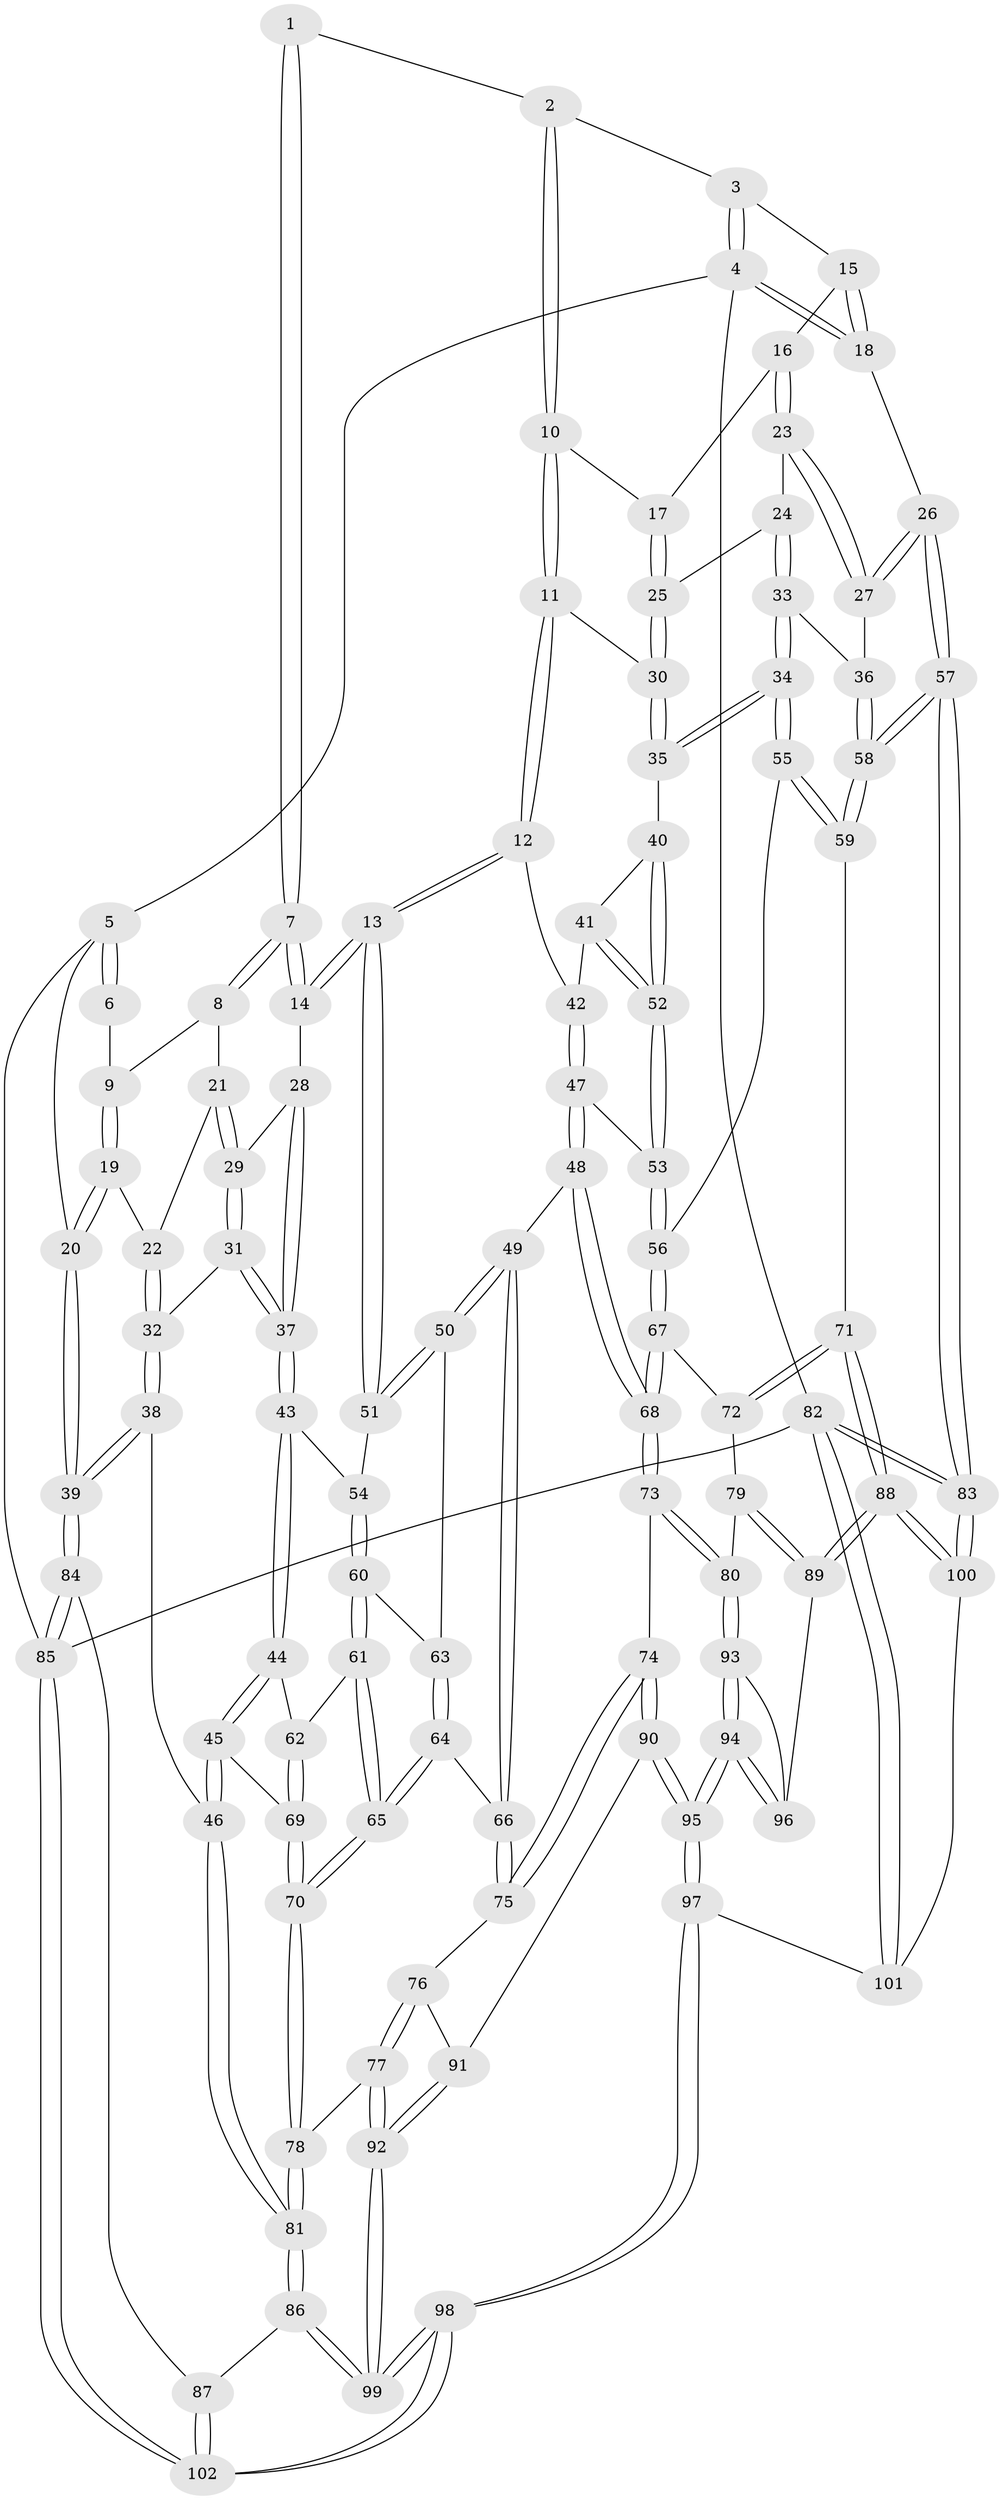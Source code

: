 // Generated by graph-tools (version 1.1) at 2025/11/02/21/25 10:11:12]
// undirected, 102 vertices, 252 edges
graph export_dot {
graph [start="1"]
  node [color=gray90,style=filled];
  1 [pos="+0.25351729026271114+0"];
  2 [pos="+0.694029477447579+0"];
  3 [pos="+0.9910283919844052+0"];
  4 [pos="+1+0"];
  5 [pos="+0+0"];
  6 [pos="+0+0"];
  7 [pos="+0.27910784295642743+0.1474986908541973"];
  8 [pos="+0.19385198311372223+0.15316447313086992"];
  9 [pos="+0.16018875403855518+0.13552272800764475"];
  10 [pos="+0.6575572964763096+0"];
  11 [pos="+0.6243770425955221+0.05760016127018352"];
  12 [pos="+0.5489381960659562+0.1459720878538756"];
  13 [pos="+0.44403920001896563+0.2192705468246033"];
  14 [pos="+0.41288200934785596+0.20826149485155693"];
  15 [pos="+0.9517098816989491+0.2023459864160844"];
  16 [pos="+0.9137692712120815+0.22471577391791145"];
  17 [pos="+0.8927690979773298+0.21115901068650575"];
  18 [pos="+1+0.27253931021132066"];
  19 [pos="+0+0.22126234697954794"];
  20 [pos="+0+0.26538325001030527"];
  21 [pos="+0.1758130918497542+0.19972288651071032"];
  22 [pos="+0.10999906869398594+0.26496545713135466"];
  23 [pos="+0.9160888673362081+0.27629897039599355"];
  24 [pos="+0.874281412732781+0.2859226117805717"];
  25 [pos="+0.8160929494602565+0.2792245049377258"];
  26 [pos="+1+0.4136382232240264"];
  27 [pos="+0.9610577959113412+0.3385969277470746"];
  28 [pos="+0.19763457537293486+0.3154626454816719"];
  29 [pos="+0.1782845760847799+0.26710159092841956"];
  30 [pos="+0.7792700722416256+0.28304241899780236"];
  31 [pos="+0.12447433309190904+0.3278078739813967"];
  32 [pos="+0.10271400480493957+0.3206972033770353"];
  33 [pos="+0.8356735604577513+0.3927597641040787"];
  34 [pos="+0.8317879295058404+0.3943665483317558"];
  35 [pos="+0.7881895030996664+0.35808399488165094"];
  36 [pos="+0.8501675926811906+0.389020203872171"];
  37 [pos="+0.1887022768812205+0.3781581292482103"];
  38 [pos="+0+0.4370755146066143"];
  39 [pos="+0+0.4339911508442003"];
  40 [pos="+0.7648916252090131+0.36732009982206293"];
  41 [pos="+0.6794397300986036+0.34041536370477515"];
  42 [pos="+0.6397166096674755+0.3190955708625035"];
  43 [pos="+0.19308776861700389+0.38838665400954536"];
  44 [pos="+0.11244848481319927+0.44828923259758724"];
  45 [pos="+0.03724048938092521+0.4569572422475996"];
  46 [pos="+0+0.4535308764210011"];
  47 [pos="+0.6555544049197799+0.45303913790284167"];
  48 [pos="+0.5557365370189314+0.4957437677462553"];
  49 [pos="+0.48851989661499756+0.4525248389522631"];
  50 [pos="+0.4486383871272022+0.37900485894390884"];
  51 [pos="+0.4314457642607166+0.287216395295184"];
  52 [pos="+0.7145695978466827+0.4123304698153174"];
  53 [pos="+0.6790597381253693+0.4560659374024853"];
  54 [pos="+0.23400935804007744+0.40061128373583277"];
  55 [pos="+0.8269693644337958+0.4839274414989939"];
  56 [pos="+0.7579843419813955+0.5202048163057608"];
  57 [pos="+1+0.5781656005448722"];
  58 [pos="+1+0.5803557302458348"];
  59 [pos="+1+0.5993969537129846"];
  60 [pos="+0.2466539822607067+0.45444385176731195"];
  61 [pos="+0.2424518336319422+0.47496177583811894"];
  62 [pos="+0.16513346826092745+0.5027406315056203"];
  63 [pos="+0.33966265996809314+0.4764209626375817"];
  64 [pos="+0.31568307092393016+0.5572494756615058"];
  65 [pos="+0.2671434884255904+0.5779901624028047"];
  66 [pos="+0.40577910109181364+0.5757880786596322"];
  67 [pos="+0.7551296143148449+0.532277410476429"];
  68 [pos="+0.5862120980402739+0.612528827561486"];
  69 [pos="+0.17986581030066626+0.5929049609728235"];
  70 [pos="+0.20554197326020143+0.6624867733372085"];
  71 [pos="+0.8795935874321597+0.6953698799581874"];
  72 [pos="+0.7663356699703421+0.5969301084580049"];
  73 [pos="+0.584155163848045+0.6531111367731586"];
  74 [pos="+0.45922523354904415+0.683368490759033"];
  75 [pos="+0.4140461002571168+0.6085342727127376"];
  76 [pos="+0.2708211339209921+0.6764337028270009"];
  77 [pos="+0.2069347395786216+0.665845212370138"];
  78 [pos="+0.20501116486884158+0.664286729687301"];
  79 [pos="+0.675051058804171+0.6715878703628205"];
  80 [pos="+0.5950350299782423+0.6648822090478892"];
  81 [pos="+0.1520201709688151+0.680223477827543"];
  82 [pos="+1+1"];
  83 [pos="+1+1"];
  84 [pos="+0+0.934062560892316"];
  85 [pos="+0+1"];
  86 [pos="+0.0548486615930494+0.792120228154242"];
  87 [pos="+0.05140947225945371+0.7938211814216287"];
  88 [pos="+0.8269782786951068+0.7791879194787938"];
  89 [pos="+0.8034993856723185+0.7736033103935059"];
  90 [pos="+0.44354821411156253+0.7056436153034057"];
  91 [pos="+0.3766373668838182+0.7170158492768476"];
  92 [pos="+0.3046413631235936+0.8964540245423348"];
  93 [pos="+0.5986091696725946+0.7096801818932823"];
  94 [pos="+0.5000284685579761+1"];
  95 [pos="+0.49483997901339005+1"];
  96 [pos="+0.6898156579949429+0.8004257251469474"];
  97 [pos="+0.48592579888942256+1"];
  98 [pos="+0.3962107374585225+1"];
  99 [pos="+0.31415522792749906+0.9534024309730602"];
  100 [pos="+0.8409586096995834+0.8468622997022746"];
  101 [pos="+0.5755550852989375+1"];
  102 [pos="+0.278784965375864+1"];
  1 -- 2;
  1 -- 7;
  1 -- 7;
  2 -- 3;
  2 -- 10;
  2 -- 10;
  3 -- 4;
  3 -- 4;
  3 -- 15;
  4 -- 5;
  4 -- 18;
  4 -- 18;
  4 -- 82;
  5 -- 6;
  5 -- 6;
  5 -- 20;
  5 -- 85;
  6 -- 9;
  7 -- 8;
  7 -- 8;
  7 -- 14;
  7 -- 14;
  8 -- 9;
  8 -- 21;
  9 -- 19;
  9 -- 19;
  10 -- 11;
  10 -- 11;
  10 -- 17;
  11 -- 12;
  11 -- 12;
  11 -- 30;
  12 -- 13;
  12 -- 13;
  12 -- 42;
  13 -- 14;
  13 -- 14;
  13 -- 51;
  13 -- 51;
  14 -- 28;
  15 -- 16;
  15 -- 18;
  15 -- 18;
  16 -- 17;
  16 -- 23;
  16 -- 23;
  17 -- 25;
  17 -- 25;
  18 -- 26;
  19 -- 20;
  19 -- 20;
  19 -- 22;
  20 -- 39;
  20 -- 39;
  21 -- 22;
  21 -- 29;
  21 -- 29;
  22 -- 32;
  22 -- 32;
  23 -- 24;
  23 -- 27;
  23 -- 27;
  24 -- 25;
  24 -- 33;
  24 -- 33;
  25 -- 30;
  25 -- 30;
  26 -- 27;
  26 -- 27;
  26 -- 57;
  26 -- 57;
  27 -- 36;
  28 -- 29;
  28 -- 37;
  28 -- 37;
  29 -- 31;
  29 -- 31;
  30 -- 35;
  30 -- 35;
  31 -- 32;
  31 -- 37;
  31 -- 37;
  32 -- 38;
  32 -- 38;
  33 -- 34;
  33 -- 34;
  33 -- 36;
  34 -- 35;
  34 -- 35;
  34 -- 55;
  34 -- 55;
  35 -- 40;
  36 -- 58;
  36 -- 58;
  37 -- 43;
  37 -- 43;
  38 -- 39;
  38 -- 39;
  38 -- 46;
  39 -- 84;
  39 -- 84;
  40 -- 41;
  40 -- 52;
  40 -- 52;
  41 -- 42;
  41 -- 52;
  41 -- 52;
  42 -- 47;
  42 -- 47;
  43 -- 44;
  43 -- 44;
  43 -- 54;
  44 -- 45;
  44 -- 45;
  44 -- 62;
  45 -- 46;
  45 -- 46;
  45 -- 69;
  46 -- 81;
  46 -- 81;
  47 -- 48;
  47 -- 48;
  47 -- 53;
  48 -- 49;
  48 -- 68;
  48 -- 68;
  49 -- 50;
  49 -- 50;
  49 -- 66;
  49 -- 66;
  50 -- 51;
  50 -- 51;
  50 -- 63;
  51 -- 54;
  52 -- 53;
  52 -- 53;
  53 -- 56;
  53 -- 56;
  54 -- 60;
  54 -- 60;
  55 -- 56;
  55 -- 59;
  55 -- 59;
  56 -- 67;
  56 -- 67;
  57 -- 58;
  57 -- 58;
  57 -- 83;
  57 -- 83;
  58 -- 59;
  58 -- 59;
  59 -- 71;
  60 -- 61;
  60 -- 61;
  60 -- 63;
  61 -- 62;
  61 -- 65;
  61 -- 65;
  62 -- 69;
  62 -- 69;
  63 -- 64;
  63 -- 64;
  64 -- 65;
  64 -- 65;
  64 -- 66;
  65 -- 70;
  65 -- 70;
  66 -- 75;
  66 -- 75;
  67 -- 68;
  67 -- 68;
  67 -- 72;
  68 -- 73;
  68 -- 73;
  69 -- 70;
  69 -- 70;
  70 -- 78;
  70 -- 78;
  71 -- 72;
  71 -- 72;
  71 -- 88;
  71 -- 88;
  72 -- 79;
  73 -- 74;
  73 -- 80;
  73 -- 80;
  74 -- 75;
  74 -- 75;
  74 -- 90;
  74 -- 90;
  75 -- 76;
  76 -- 77;
  76 -- 77;
  76 -- 91;
  77 -- 78;
  77 -- 92;
  77 -- 92;
  78 -- 81;
  78 -- 81;
  79 -- 80;
  79 -- 89;
  79 -- 89;
  80 -- 93;
  80 -- 93;
  81 -- 86;
  81 -- 86;
  82 -- 83;
  82 -- 83;
  82 -- 101;
  82 -- 101;
  82 -- 85;
  83 -- 100;
  83 -- 100;
  84 -- 85;
  84 -- 85;
  84 -- 87;
  85 -- 102;
  85 -- 102;
  86 -- 87;
  86 -- 99;
  86 -- 99;
  87 -- 102;
  87 -- 102;
  88 -- 89;
  88 -- 89;
  88 -- 100;
  88 -- 100;
  89 -- 96;
  90 -- 91;
  90 -- 95;
  90 -- 95;
  91 -- 92;
  91 -- 92;
  92 -- 99;
  92 -- 99;
  93 -- 94;
  93 -- 94;
  93 -- 96;
  94 -- 95;
  94 -- 95;
  94 -- 96;
  94 -- 96;
  95 -- 97;
  95 -- 97;
  97 -- 98;
  97 -- 98;
  97 -- 101;
  98 -- 99;
  98 -- 99;
  98 -- 102;
  98 -- 102;
  100 -- 101;
}

